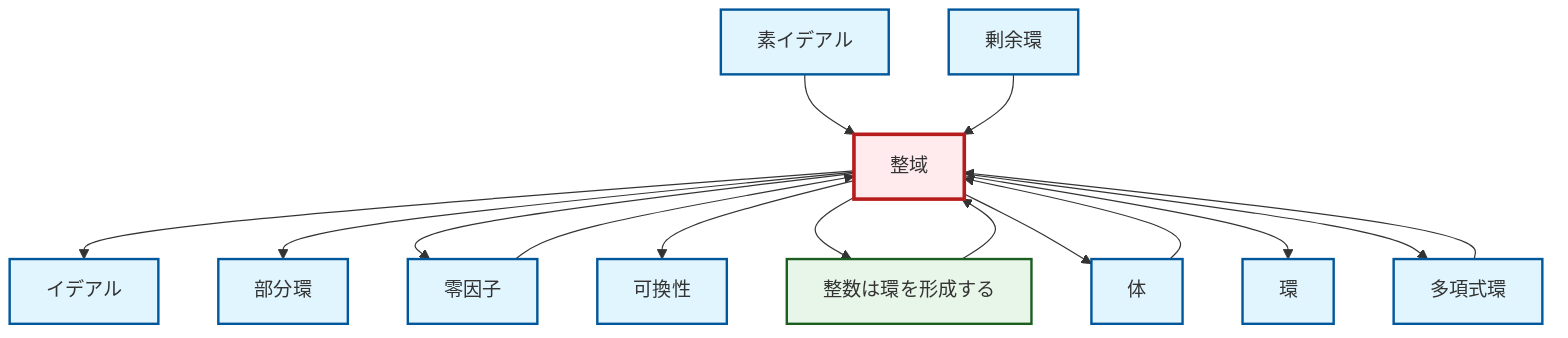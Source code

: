 graph TD
    classDef definition fill:#e1f5fe,stroke:#01579b,stroke-width:2px
    classDef theorem fill:#f3e5f5,stroke:#4a148c,stroke-width:2px
    classDef axiom fill:#fff3e0,stroke:#e65100,stroke-width:2px
    classDef example fill:#e8f5e9,stroke:#1b5e20,stroke-width:2px
    classDef current fill:#ffebee,stroke:#b71c1c,stroke-width:3px
    def-quotient-ring["剰余環"]:::definition
    def-zero-divisor["零因子"]:::definition
    def-polynomial-ring["多項式環"]:::definition
    def-ring["環"]:::definition
    def-subring["部分環"]:::definition
    def-ideal["イデアル"]:::definition
    ex-integers-ring["整数は環を形成する"]:::example
    def-prime-ideal["素イデアル"]:::definition
    def-field["体"]:::definition
    def-commutativity["可換性"]:::definition
    def-integral-domain["整域"]:::definition
    ex-integers-ring --> def-integral-domain
    def-prime-ideal --> def-integral-domain
    def-integral-domain --> def-ideal
    def-polynomial-ring --> def-integral-domain
    def-integral-domain --> def-subring
    def-integral-domain --> def-zero-divisor
    def-quotient-ring --> def-integral-domain
    def-field --> def-integral-domain
    def-integral-domain --> def-commutativity
    def-integral-domain --> ex-integers-ring
    def-integral-domain --> def-field
    def-integral-domain --> def-ring
    def-zero-divisor --> def-integral-domain
    def-integral-domain --> def-polynomial-ring
    class def-integral-domain current